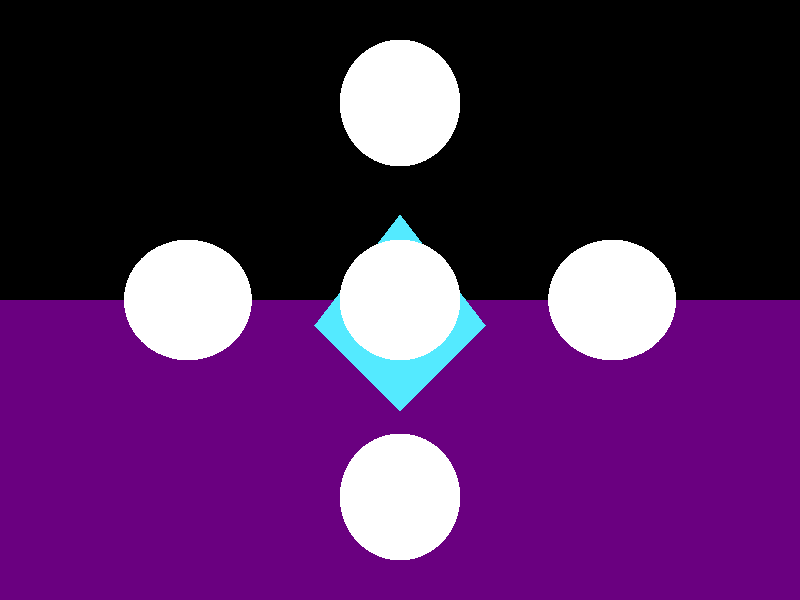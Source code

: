 // cpe473, triangle (RIGHT HANDED)
//0.301, 0.313, 0.909
camera {
  location  <0, 0, 7>
  up        <0,  1,  0>
  right     <1.33333, 0,  0>
  look_at   <0, 0, 0>
}

//light_source {<320, 100, 100> color rgb <0.5, 0.5, 0.5>}
//light_source {<-320, 100, 100> color rgb <0.5, 0.5, 0.5>}
//light_source {<-100, 100, 100> color rgb <0.75, 0.25, 0.25>}
//light_source {<100, 100, 100> color rgb <0.0, 0.4, 0.75>}

//light_source {<-100, 100, 100> color rgb <1, 0.353, 0.592>}
//light_source {<100, 100, 100> color rgb <0.443, 0.314, 0.909>}

light_source {<-75, 100, 100> color rgb <0.875, 0.3015, 0.421>}
light_source {<75, 100, 100> color rgb <0.2215, 0.357, 0.8295>}


triangle {
  <-.001,1, 0 >,
  <-.001, -.3,3 >,
  <1,-.3, 0 >
  pigment {color rgb <.329, .918, 1, .2>}
  finish {ambient 0.3 diffuse 0.4}
}

triangle {
  <0,1, 0 >,
  <-1, -.3,0 >,
  <0,-.3, 3 >
  pigment {color rgb <.329, .918, 1, .2>}
  finish {ambient 0.3 diffuse 0.4}
}

triangle {
  <-1, -.3,0 >,
  <0,-1.3, 0 >,
  <0,-.3, 3 >
  pigment {color rgb <.329, .918, 1, .2>}
  finish {ambient 0.3 diffuse 0.4}
}

triangle {
  <0,-.3, 2 >,
  <0,-1.3, 0 >,
  <1, -.3,0 >
  pigment {color rgb <.329, .918, 1, .2>}
  finish {ambient 0.3 diffuse 0.4}
}

sphere { <.7, 0, 5>, 0.2

  pigment {color rgbf <1, 1, 1, .8>}
  finish {ambient 0.2 diffuse 0.4 reflection 0.2 refraction 1.0 ior 1.33}
}

sphere { <-.7, 0, 5>, 0.2

  pigment {color rgbf <1, 1, 1, .8>}
  finish {ambient 0.2 diffuse 0.4 reflection 0.2 refraction 1.0 ior 1.33}
}

sphere { <0, 0, 5>, 0.2

  pigment {color rgbf <1, 1, 1, .8>}
  finish {ambient 0.2 diffuse 0.4 reflection 0.2 refraction 1.0 ior 1.33}
}

sphere { <0, 0.65, 5>, 0.2

  pigment {color rgbf <1, 1, 1, .8>}
  finish {ambient 0.2 diffuse 0.4 reflection 0.2 refraction 1.0 ior 1.33}
}

sphere { <0, -0.65, 5>, 0.2

  pigment {color rgbf <1, 1, 1, .8>}
  finish {ambient 0.2 diffuse 0.4 reflection 0.2 refraction 1.0 ior 1.33}
}

//0.914, 0.361, 1.0
plane {<0, 1, 0>, -4
  pigment {color rgb <0.414, 0.0, 0.5>}
  finish {ambient 0.3 diffuse 0.8}
}